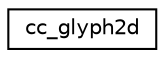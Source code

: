digraph "Graphical Class Hierarchy"
{
 // LATEX_PDF_SIZE
  edge [fontname="Helvetica",fontsize="10",labelfontname="Helvetica",labelfontsize="10"];
  node [fontname="Helvetica",fontsize="10",shape=record];
  rankdir="LR";
  Node0 [label="cc_glyph2d",height=0.2,width=0.4,color="black", fillcolor="white", style="filled",URL="$structcc__glyph2d.html",tooltip=" "];
}
